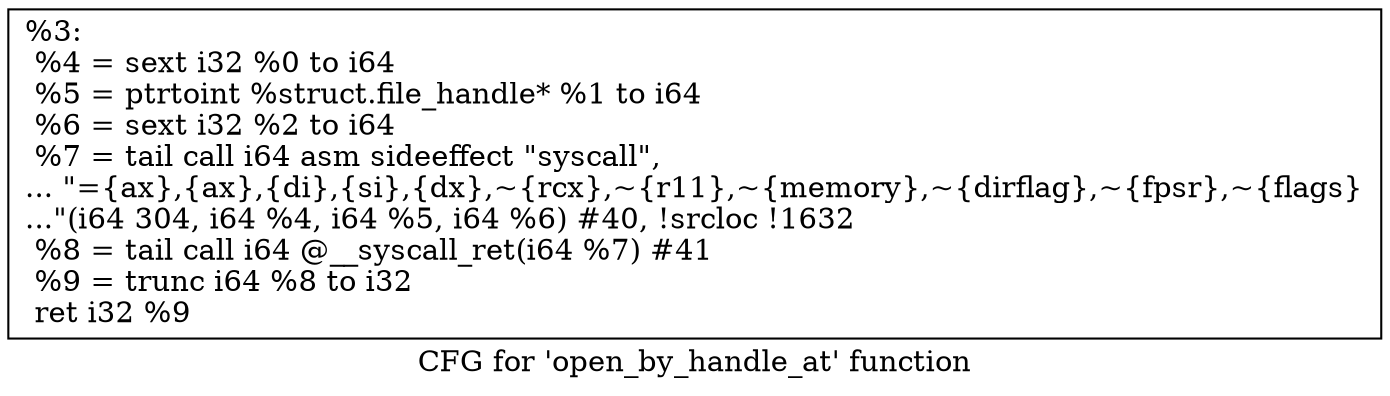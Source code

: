 digraph "CFG for 'open_by_handle_at' function" {
	label="CFG for 'open_by_handle_at' function";

	Node0x1cf94f0 [shape=record,label="{%3:\l  %4 = sext i32 %0 to i64\l  %5 = ptrtoint %struct.file_handle* %1 to i64\l  %6 = sext i32 %2 to i64\l  %7 = tail call i64 asm sideeffect \"syscall\",\l... \"=\{ax\},\{ax\},\{di\},\{si\},\{dx\},~\{rcx\},~\{r11\},~\{memory\},~\{dirflag\},~\{fpsr\},~\{flags\}\l...\"(i64 304, i64 %4, i64 %5, i64 %6) #40, !srcloc !1632\l  %8 = tail call i64 @__syscall_ret(i64 %7) #41\l  %9 = trunc i64 %8 to i32\l  ret i32 %9\l}"];
}
